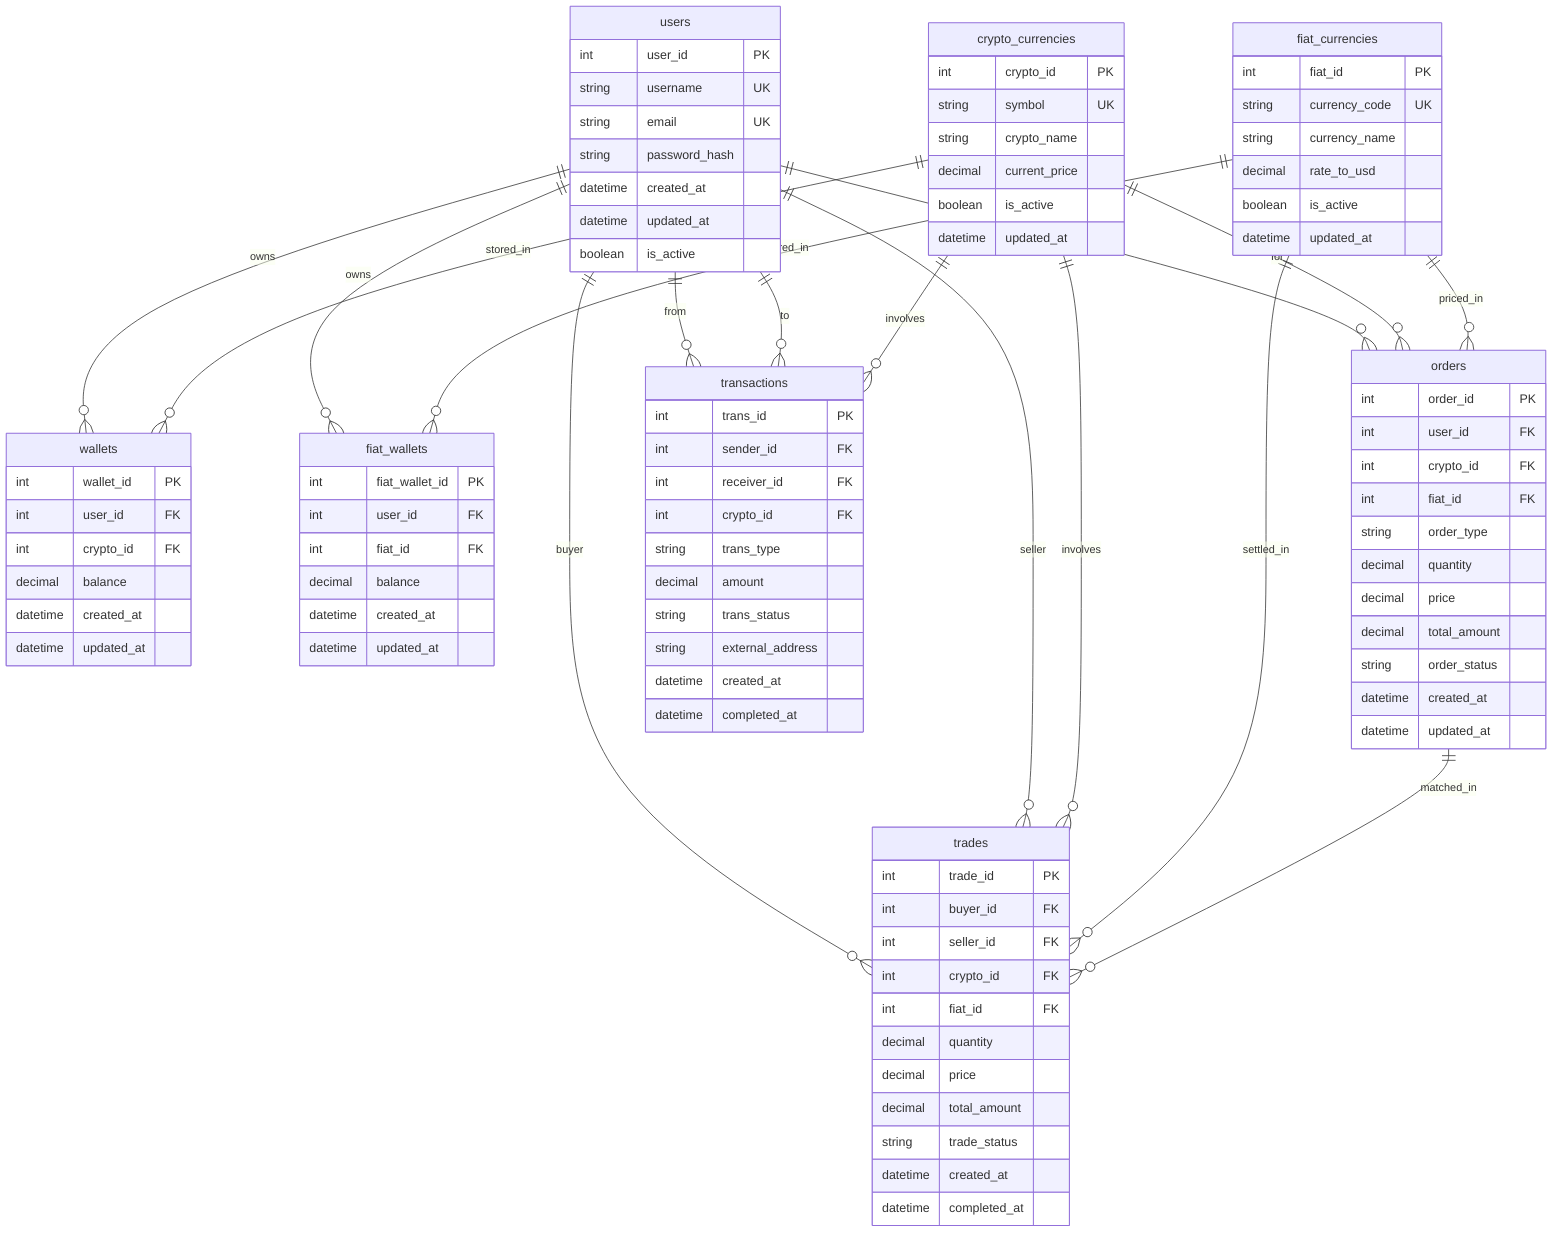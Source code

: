 erDiagram
    users {
        int user_id PK
        string username UK
        string email UK
        string password_hash
        datetime created_at
        datetime updated_at
        boolean is_active
    }

    crypto_currencies {
        int crypto_id PK
        string symbol UK
        string crypto_name
        decimal current_price
        boolean is_active
        datetime updated_at
    }

    fiat_currencies {
        int fiat_id PK
        string currency_code UK
        string currency_name
        decimal rate_to_usd
        boolean is_active
        datetime updated_at
    }

    wallets {
        int wallet_id PK
        int user_id FK
        int crypto_id FK
        decimal balance
        datetime created_at
        datetime updated_at
    }

    fiat_wallets {
        int fiat_wallet_id PK
        int user_id FK
        int fiat_id FK
        decimal balance
        datetime created_at
        datetime updated_at
    }

    orders {
        int order_id PK
        int user_id FK
        int crypto_id FK
        int fiat_id FK
        string order_type
        decimal quantity
        decimal price
        decimal total_amount
        string order_status
        datetime created_at
        datetime updated_at
    }

    trades {
        int trade_id PK
        int buyer_id FK
        int seller_id FK
        int crypto_id FK
        int fiat_id FK
        decimal quantity
        decimal price
        decimal total_amount
        string trade_status
        datetime created_at
        datetime completed_at
    }

    transactions {
        int trans_id PK
        int sender_id FK
        int receiver_id FK
        int crypto_id FK
        string trans_type
        decimal amount
        string trans_status
        string external_address
        datetime created_at
        datetime completed_at
    }

    users ||--o{ wallets : "owns"
    users ||--o{ fiat_wallets : "owns"
    users ||--o{ orders : "creates"
    users ||--o{ trades : "buyer"
    users ||--o{ trades : "seller"
    users ||--o{ transactions : "from"
    users ||--o{ transactions : "to"

    crypto_currencies ||--o{ wallets : "stored_in"
    crypto_currencies ||--o{ orders : "for"
    crypto_currencies ||--o{ trades : "involves"
    crypto_currencies ||--o{ transactions : "involves"

    fiat_currencies ||--o{ fiat_wallets : "stored_in"
    fiat_currencies ||--o{ orders : "priced_in"
    fiat_currencies ||--o{ trades : "settled_in"

    orders ||--o{ trades : "matched_in"